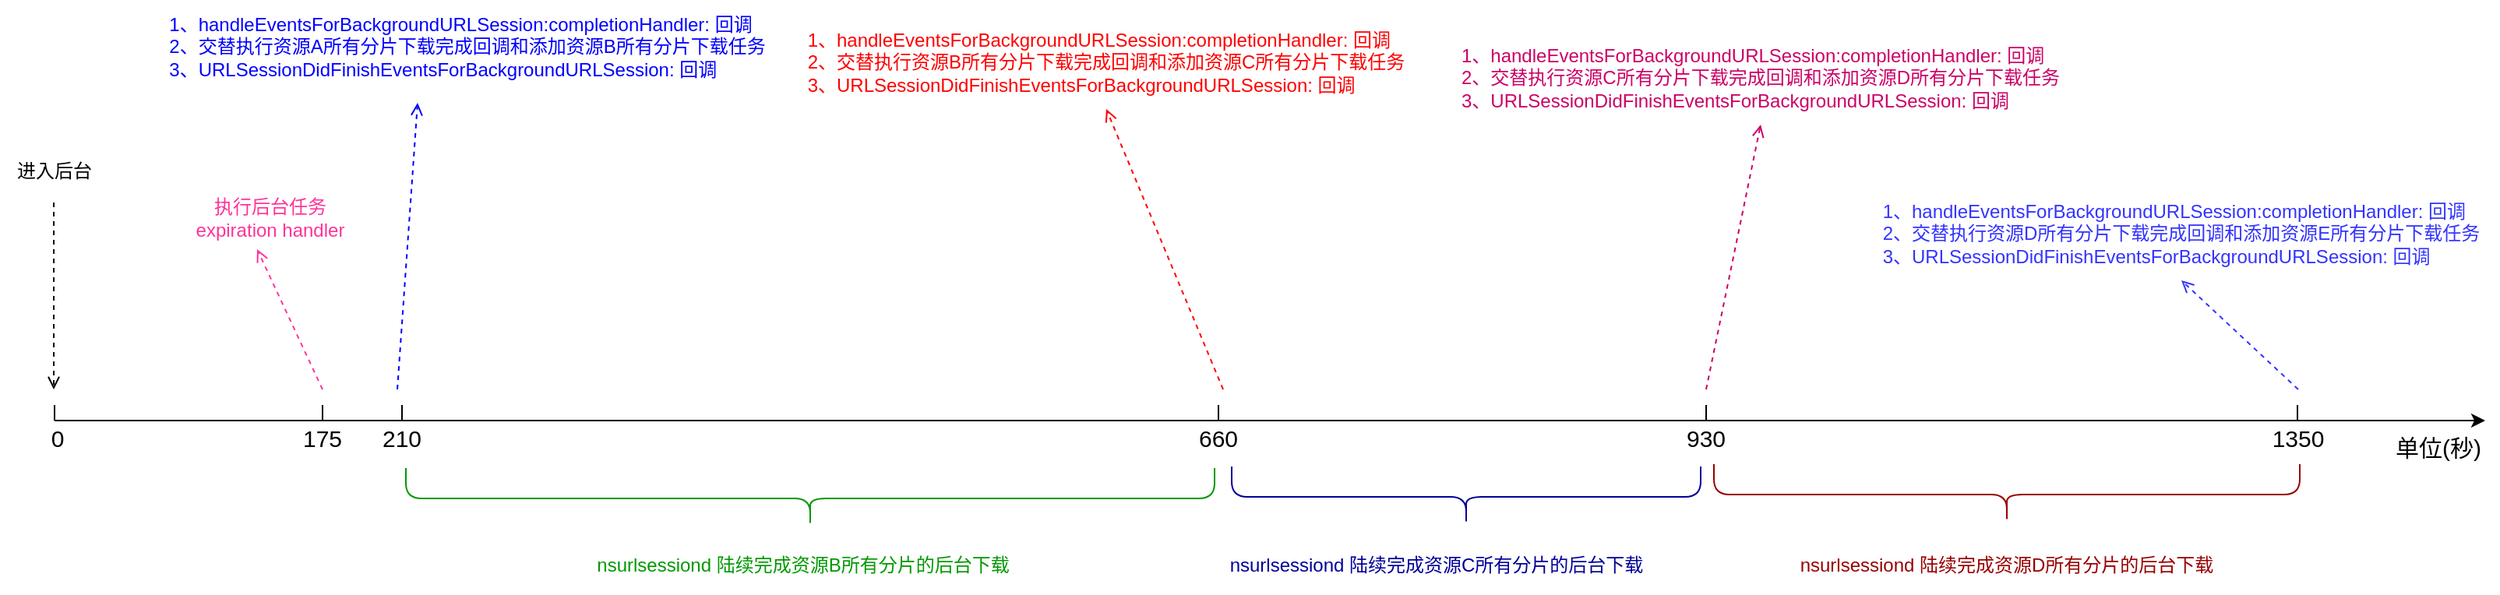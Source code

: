 <mxfile version="10.7.2" type="device"><diagram id="ucryFJBDOhW7pdMN7oq8" name="第 1 页"><mxGraphModel dx="1659" dy="926" grid="1" gridSize="10" guides="1" tooltips="1" connect="1" arrows="1" fold="1" page="1" pageScale="1" pageWidth="827" pageHeight="1169" math="0" shadow="0"><root><mxCell id="0"/><mxCell id="1" parent="0"/><mxCell id="9U3SWC1o-g5nNwgpI7w5-1" value="" style="endArrow=classic;html=1;" edge="1" parent="1"><mxGeometry width="50" height="50" relative="1" as="geometry"><mxPoint x="80" y="450" as="sourcePoint"/><mxPoint x="1640" y="450" as="targetPoint"/></mxGeometry></mxCell><mxCell id="9U3SWC1o-g5nNwgpI7w5-2" value="" style="endArrow=open;dashed=1;html=1;strokeColor=#000000;endFill=0;" edge="1" parent="1"><mxGeometry width="50" height="50" relative="1" as="geometry"><mxPoint x="79.5" y="310" as="sourcePoint"/><mxPoint x="79.5" y="430" as="targetPoint"/></mxGeometry></mxCell><mxCell id="9U3SWC1o-g5nNwgpI7w5-3" value="进入后台" style="text;html=1;strokeColor=none;fillColor=none;align=center;verticalAlign=middle;whiteSpace=wrap;rounded=0;" vertex="1" parent="1"><mxGeometry x="45" y="280" width="70" height="20" as="geometry"/></mxCell><mxCell id="9U3SWC1o-g5nNwgpI7w5-4" value="&lt;font style=&quot;font-size: 15px&quot;&gt;&amp;nbsp;0&lt;/font&gt;" style="text;html=1;strokeColor=none;fillColor=none;align=center;verticalAlign=middle;whiteSpace=wrap;rounded=0;" vertex="1" parent="1"><mxGeometry x="60" y="451" width="40" height="20" as="geometry"/></mxCell><mxCell id="9U3SWC1o-g5nNwgpI7w5-5" value="&lt;font style=&quot;font-size: 15px&quot;&gt;210&lt;/font&gt;" style="text;html=1;strokeColor=none;fillColor=none;align=center;verticalAlign=middle;whiteSpace=wrap;rounded=0;" vertex="1" parent="1"><mxGeometry x="283" y="451" width="40" height="20" as="geometry"/></mxCell><mxCell id="9U3SWC1o-g5nNwgpI7w5-6" value="" style="endArrow=none;html=1;strokeColor=#000000;" edge="1" parent="1"><mxGeometry width="50" height="50" relative="1" as="geometry"><mxPoint x="80" y="440" as="sourcePoint"/><mxPoint x="80" y="450" as="targetPoint"/></mxGeometry></mxCell><mxCell id="9U3SWC1o-g5nNwgpI7w5-7" value="" style="endArrow=none;html=1;strokeColor=#000000;" edge="1" parent="1"><mxGeometry width="50" height="50" relative="1" as="geometry"><mxPoint x="303" y="450" as="sourcePoint"/><mxPoint x="303" y="440" as="targetPoint"/></mxGeometry></mxCell><mxCell id="9U3SWC1o-g5nNwgpI7w5-8" value="&lt;font style=&quot;font-size: 15px&quot;&gt;175&lt;/font&gt;" style="text;html=1;strokeColor=none;fillColor=none;align=center;verticalAlign=middle;whiteSpace=wrap;rounded=0;" vertex="1" parent="1"><mxGeometry x="232" y="451" width="40" height="20" as="geometry"/></mxCell><mxCell id="9U3SWC1o-g5nNwgpI7w5-9" value="" style="endArrow=none;html=1;strokeColor=#000000;" edge="1" parent="1"><mxGeometry width="50" height="50" relative="1" as="geometry"><mxPoint x="252" y="450" as="sourcePoint"/><mxPoint x="252" y="440" as="targetPoint"/></mxGeometry></mxCell><mxCell id="9U3SWC1o-g5nNwgpI7w5-10" value="" style="endArrow=open;dashed=1;html=1;strokeColor=#FF3399;endFill=0;" edge="1" parent="1"><mxGeometry width="50" height="50" relative="1" as="geometry"><mxPoint x="252" y="430" as="sourcePoint"/><mxPoint x="210" y="340" as="targetPoint"/></mxGeometry></mxCell><mxCell id="9U3SWC1o-g5nNwgpI7w5-11" value="&lt;font color=&quot;#ff3399&quot;&gt;执行后台任务expiration handler&lt;/font&gt;" style="text;html=1;strokeColor=none;fillColor=none;align=center;verticalAlign=middle;whiteSpace=wrap;rounded=0;" vertex="1" parent="1"><mxGeometry x="165" y="310" width="107" height="20" as="geometry"/></mxCell><mxCell id="9U3SWC1o-g5nNwgpI7w5-12" value="" style="endArrow=open;dashed=1;html=1;strokeColor=#0000FF;endFill=0;entryX=0.418;entryY=1.1;entryDx=0;entryDy=0;entryPerimeter=0;" edge="1" parent="1" target="9U3SWC1o-g5nNwgpI7w5-13"><mxGeometry width="50" height="50" relative="1" as="geometry"><mxPoint x="300" y="430" as="sourcePoint"/><mxPoint x="311" y="250" as="targetPoint"/></mxGeometry></mxCell><mxCell id="9U3SWC1o-g5nNwgpI7w5-13" value="&lt;div style=&quot;text-align: left&quot;&gt;&lt;span style=&quot;color: rgb(0 , 0 , 255)&quot;&gt;1、handleEventsForBackgroundURLSession:completionHandler: 回调&lt;/span&gt;&lt;/div&gt;&lt;font color=&quot;#0000ff&quot;&gt;&lt;div style=&quot;text-align: left&quot;&gt;&lt;span&gt;2、&lt;/span&gt;&lt;span&gt;交替执行资源A所有分片下载完成回调和添加资源B所有分片下载任务&lt;/span&gt;&lt;/div&gt;&lt;div style=&quot;text-align: left&quot;&gt;3、URLSessionDidFinishEventsForBackgroundURLSession: 回调&lt;/div&gt;&lt;/font&gt;" style="text;html=1;strokeColor=none;fillColor=none;align=center;verticalAlign=middle;whiteSpace=wrap;rounded=0;" vertex="1" parent="1"><mxGeometry x="150" y="180" width="390" height="60" as="geometry"/></mxCell><mxCell id="9U3SWC1o-g5nNwgpI7w5-14" value="" style="endArrow=none;html=1;strokeColor=#000000;" edge="1" parent="1"><mxGeometry width="50" height="50" relative="1" as="geometry"><mxPoint x="827" y="450" as="sourcePoint"/><mxPoint x="827" y="440" as="targetPoint"/></mxGeometry></mxCell><mxCell id="9U3SWC1o-g5nNwgpI7w5-15" value="&lt;font style=&quot;font-size: 15px&quot;&gt;660&lt;/font&gt;" style="text;html=1;strokeColor=none;fillColor=none;align=center;verticalAlign=middle;whiteSpace=wrap;rounded=0;" vertex="1" parent="1"><mxGeometry x="807" y="451" width="40" height="20" as="geometry"/></mxCell><mxCell id="9U3SWC1o-g5nNwgpI7w5-16" value="" style="shape=curlyBracket;whiteSpace=wrap;html=1;rounded=1;strokeColor=#009900;rotation=-90;size=0.487;" vertex="1" parent="1"><mxGeometry x="546" y="240" width="38" height="519" as="geometry"/></mxCell><mxCell id="9U3SWC1o-g5nNwgpI7w5-17" value="&lt;div style=&quot;text-align: left&quot;&gt;&lt;font color=&quot;#009900&quot;&gt;nsurlsessiond 陆续完成资源B所有分片的后台下载&lt;/font&gt;&lt;/div&gt;" style="text;html=1;strokeColor=none;fillColor=none;align=center;verticalAlign=middle;whiteSpace=wrap;rounded=0;" vertex="1" parent="1"><mxGeometry x="423.5" y="525" width="273" height="36" as="geometry"/></mxCell><mxCell id="9U3SWC1o-g5nNwgpI7w5-22" value="" style="endArrow=open;dashed=1;html=1;strokeColor=#FF0000;endFill=0;entryX=0.5;entryY=1;entryDx=0;entryDy=0;" edge="1" parent="1" target="9U3SWC1o-g5nNwgpI7w5-23"><mxGeometry width="50" height="50" relative="1" as="geometry"><mxPoint x="830" y="430" as="sourcePoint"/><mxPoint x="645" y="400" as="targetPoint"/></mxGeometry></mxCell><mxCell id="9U3SWC1o-g5nNwgpI7w5-23" value="&lt;div style=&quot;text-align: left&quot;&gt;&lt;font color=&quot;#ff0000&quot;&gt;1、handleEventsForBackgroundURLSession:completionHandler: 回调&lt;/font&gt;&lt;/div&gt;&lt;div style=&quot;text-align: left&quot;&gt;&lt;font color=&quot;#ff0000&quot;&gt;&lt;span&gt;2、&lt;/span&gt;&lt;span&gt;交替执行资源B所有分片下载完成回调和添加资源C所有分片下载任务&lt;/span&gt;&lt;/font&gt;&lt;/div&gt;&lt;div style=&quot;text-align: left&quot;&gt;&lt;font color=&quot;#ff0000&quot;&gt;3、URLSessionDidFinishEventsForBackgroundURLSession: 回调&lt;/font&gt;&lt;/div&gt;" style="text;html=1;strokeColor=none;fillColor=none;align=center;verticalAlign=middle;whiteSpace=wrap;rounded=0;" vertex="1" parent="1"><mxGeometry x="560" y="190" width="390" height="60" as="geometry"/></mxCell><mxCell id="9U3SWC1o-g5nNwgpI7w5-32" value="&lt;font style=&quot;font-size: 15px&quot;&gt;930&lt;/font&gt;" style="text;html=1;strokeColor=none;fillColor=none;align=center;verticalAlign=middle;whiteSpace=wrap;rounded=0;" vertex="1" parent="1"><mxGeometry x="1120" y="451" width="40" height="20" as="geometry"/></mxCell><mxCell id="9U3SWC1o-g5nNwgpI7w5-33" value="" style="endArrow=none;html=1;strokeColor=#000000;" edge="1" parent="1"><mxGeometry width="50" height="50" relative="1" as="geometry"><mxPoint x="1140" y="450" as="sourcePoint"/><mxPoint x="1140" y="440" as="targetPoint"/></mxGeometry></mxCell><mxCell id="9U3SWC1o-g5nNwgpI7w5-34" value="" style="endArrow=open;dashed=1;html=1;strokeColor=#CC0066;endFill=0;entryX=0.5;entryY=1;entryDx=0;entryDy=0;" edge="1" parent="1" target="9U3SWC1o-g5nNwgpI7w5-35"><mxGeometry width="50" height="50" relative="1" as="geometry"><mxPoint x="1140" y="430" as="sourcePoint"/><mxPoint x="1120" y="530" as="targetPoint"/></mxGeometry></mxCell><mxCell id="9U3SWC1o-g5nNwgpI7w5-35" value="&lt;div style=&quot;text-align: left&quot;&gt;&lt;font color=&quot;#cc0066&quot;&gt;1、handleEventsForBackgroundURLSession:completionHandler: 回调&lt;/font&gt;&lt;/div&gt;&lt;div style=&quot;text-align: left&quot;&gt;&lt;font color=&quot;#cc0066&quot;&gt;&lt;span&gt;2、&lt;/span&gt;&lt;span&gt;交替执行资源C所有分片下载完成回调和添加资源D所有分片下载任务&lt;/span&gt;&lt;/font&gt;&lt;/div&gt;&lt;div style=&quot;text-align: left&quot;&gt;&lt;font color=&quot;#cc0066&quot;&gt;3、URLSessionDidFinishEventsForBackgroundURLSession: 回调&lt;/font&gt;&lt;/div&gt;" style="text;html=1;strokeColor=none;fillColor=none;align=center;verticalAlign=middle;whiteSpace=wrap;rounded=0;" vertex="1" parent="1"><mxGeometry x="980" y="200" width="390" height="60" as="geometry"/></mxCell><mxCell id="9U3SWC1o-g5nNwgpI7w5-36" value="" style="shape=curlyBracket;whiteSpace=wrap;html=1;rounded=1;strokeColor=#000099;rotation=-90;size=0.488;" vertex="1" parent="1"><mxGeometry x="967" y="348" width="38" height="301" as="geometry"/></mxCell><mxCell id="9U3SWC1o-g5nNwgpI7w5-37" value="&lt;div style=&quot;text-align: left&quot;&gt;&lt;font color=&quot;#000099&quot;&gt;nsurlsessiond 陆续完成资源C所有分片的后台下载&lt;/font&gt;&lt;/div&gt;" style="text;html=1;strokeColor=none;fillColor=none;align=center;verticalAlign=middle;whiteSpace=wrap;rounded=0;" vertex="1" parent="1"><mxGeometry x="832" y="525" width="270" height="36" as="geometry"/></mxCell><mxCell id="9U3SWC1o-g5nNwgpI7w5-44" value="&lt;font style=&quot;font-size: 15px&quot;&gt;1350&lt;/font&gt;" style="text;html=1;strokeColor=none;fillColor=none;align=center;verticalAlign=middle;whiteSpace=wrap;rounded=0;" vertex="1" parent="1"><mxGeometry x="1500" y="451" width="40" height="20" as="geometry"/></mxCell><mxCell id="9U3SWC1o-g5nNwgpI7w5-45" value="" style="endArrow=none;html=1;strokeColor=#000000;" edge="1" parent="1"><mxGeometry width="50" height="50" relative="1" as="geometry"><mxPoint x="1519.5" y="450" as="sourcePoint"/><mxPoint x="1519.5" y="440" as="targetPoint"/></mxGeometry></mxCell><mxCell id="9U3SWC1o-g5nNwgpI7w5-46" value="" style="endArrow=open;dashed=1;html=1;strokeColor=#3333FF;endFill=0;entryX=0.5;entryY=1;entryDx=0;entryDy=0;" edge="1" parent="1" target="9U3SWC1o-g5nNwgpI7w5-47"><mxGeometry width="50" height="50" relative="1" as="geometry"><mxPoint x="1520" y="430" as="sourcePoint"/><mxPoint x="1465" y="550" as="targetPoint"/></mxGeometry></mxCell><mxCell id="9U3SWC1o-g5nNwgpI7w5-47" value="&lt;div style=&quot;text-align: left&quot;&gt;&lt;font color=&quot;#3333ff&quot;&gt;1、handleEventsForBackgroundURLSession:completionHandler: 回调&lt;/font&gt;&lt;/div&gt;&lt;div style=&quot;text-align: left&quot;&gt;&lt;font color=&quot;#3333ff&quot;&gt;&lt;span&gt;2、&lt;/span&gt;&lt;span&gt;交替执行资源D所有分片下载完成回调和添加资源E所有分片下载任务&lt;/span&gt;&lt;/font&gt;&lt;/div&gt;&lt;div style=&quot;text-align: left&quot;&gt;&lt;font color=&quot;#3333ff&quot;&gt;3、URLSessionDidFinishEventsForBackgroundURLSession: 回调&lt;/font&gt;&lt;/div&gt;" style="text;html=1;strokeColor=none;fillColor=none;align=center;verticalAlign=middle;whiteSpace=wrap;rounded=0;" vertex="1" parent="1"><mxGeometry x="1250" y="300" width="390" height="60" as="geometry"/></mxCell><mxCell id="9U3SWC1o-g5nNwgpI7w5-48" value="" style="shape=curlyBracket;whiteSpace=wrap;html=1;rounded=1;strokeColor=#990000;rotation=-90;size=0.487;" vertex="1" parent="1"><mxGeometry x="1314" y="309" width="38" height="376" as="geometry"/></mxCell><mxCell id="9U3SWC1o-g5nNwgpI7w5-49" value="&lt;div style=&quot;text-align: left&quot;&gt;&lt;font color=&quot;#990000&quot;&gt;nsurlsessiond 陆续完成资源D所有分片的后台下载&lt;/font&gt;&lt;/div&gt;" style="text;html=1;strokeColor=none;fillColor=none;align=center;verticalAlign=middle;whiteSpace=wrap;rounded=0;" vertex="1" parent="1"><mxGeometry x="1199" y="525" width="268" height="36" as="geometry"/></mxCell><mxCell id="9U3SWC1o-g5nNwgpI7w5-50" value="&lt;font style=&quot;font-size: 15px&quot;&gt;单位(秒)&lt;/font&gt;" style="text;html=1;strokeColor=none;fillColor=none;align=center;verticalAlign=middle;whiteSpace=wrap;rounded=0;" vertex="1" parent="1"><mxGeometry x="1580" y="457" width="60" height="20" as="geometry"/></mxCell></root></mxGraphModel></diagram></mxfile>